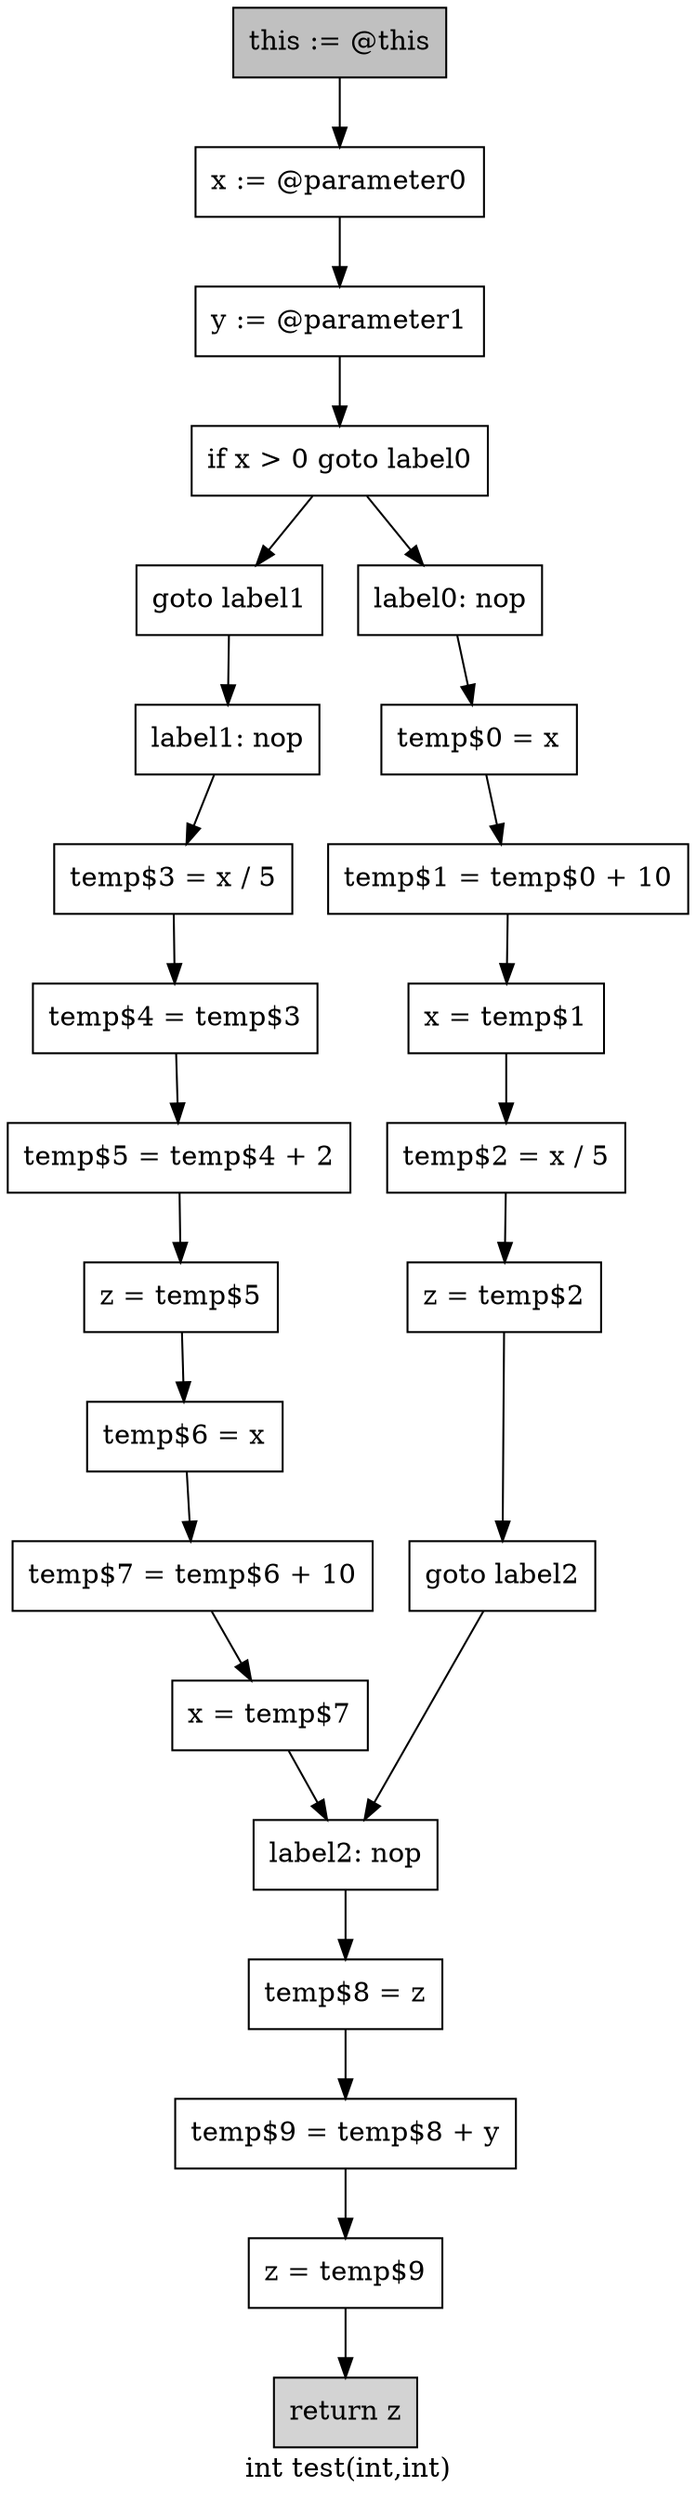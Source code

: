 digraph "int test(int,int)" {
    label="int test(int,int)";
    node [shape=box];
    "0" [style=filled,fillcolor=gray,label="this := @this",];
    "1" [label="x := @parameter0",];
    "0"->"1";
    "2" [label="y := @parameter1",];
    "1"->"2";
    "3" [label="if x > 0 goto label0",];
    "2"->"3";
    "4" [label="goto label1",];
    "3"->"4";
    "5" [label="label0: nop",];
    "3"->"5";
    "12" [label="label1: nop",];
    "4"->"12";
    "6" [label="temp$0 = x",];
    "5"->"6";
    "7" [label="temp$1 = temp$0 + 10",];
    "6"->"7";
    "8" [label="x = temp$1",];
    "7"->"8";
    "9" [label="temp$2 = x / 5",];
    "8"->"9";
    "10" [label="z = temp$2",];
    "9"->"10";
    "11" [label="goto label2",];
    "10"->"11";
    "20" [label="label2: nop",];
    "11"->"20";
    "13" [label="temp$3 = x / 5",];
    "12"->"13";
    "14" [label="temp$4 = temp$3",];
    "13"->"14";
    "15" [label="temp$5 = temp$4 + 2",];
    "14"->"15";
    "16" [label="z = temp$5",];
    "15"->"16";
    "17" [label="temp$6 = x",];
    "16"->"17";
    "18" [label="temp$7 = temp$6 + 10",];
    "17"->"18";
    "19" [label="x = temp$7",];
    "18"->"19";
    "19"->"20";
    "21" [label="temp$8 = z",];
    "20"->"21";
    "22" [label="temp$9 = temp$8 + y",];
    "21"->"22";
    "23" [label="z = temp$9",];
    "22"->"23";
    "24" [style=filled,fillcolor=lightgray,label="return z",];
    "23"->"24";
}
